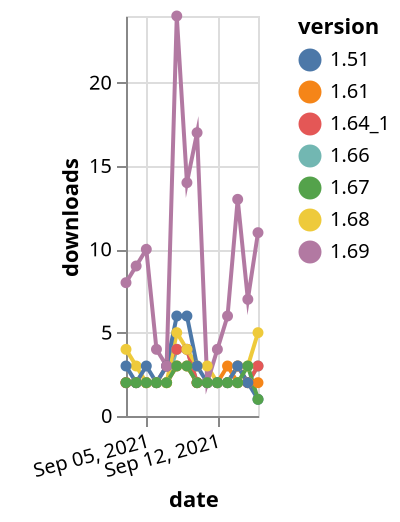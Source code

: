 {"$schema": "https://vega.github.io/schema/vega-lite/v5.json", "description": "A simple bar chart with embedded data.", "data": {"values": [{"date": "2021-09-03", "total": 2552, "delta": 2, "version": "1.66"}, {"date": "2021-09-04", "total": 2554, "delta": 2, "version": "1.66"}, {"date": "2021-09-05", "total": 2556, "delta": 2, "version": "1.66"}, {"date": "2021-09-06", "total": 2558, "delta": 2, "version": "1.66"}, {"date": "2021-09-07", "total": 2560, "delta": 2, "version": "1.66"}, {"date": "2021-09-08", "total": 2564, "delta": 4, "version": "1.66"}, {"date": "2021-09-09", "total": 2568, "delta": 4, "version": "1.66"}, {"date": "2021-09-10", "total": 2570, "delta": 2, "version": "1.66"}, {"date": "2021-09-11", "total": 2572, "delta": 2, "version": "1.66"}, {"date": "2021-09-12", "total": 2574, "delta": 2, "version": "1.66"}, {"date": "2021-09-13", "total": 2576, "delta": 2, "version": "1.66"}, {"date": "2021-09-14", "total": 2578, "delta": 2, "version": "1.66"}, {"date": "2021-09-15", "total": 2580, "delta": 2, "version": "1.66"}, {"date": "2021-09-16", "total": 2583, "delta": 3, "version": "1.66"}, {"date": "2021-09-03", "total": 3963, "delta": 2, "version": "1.61"}, {"date": "2021-09-04", "total": 3965, "delta": 2, "version": "1.61"}, {"date": "2021-09-05", "total": 3967, "delta": 2, "version": "1.61"}, {"date": "2021-09-06", "total": 3969, "delta": 2, "version": "1.61"}, {"date": "2021-09-07", "total": 3971, "delta": 2, "version": "1.61"}, {"date": "2021-09-08", "total": 3974, "delta": 3, "version": "1.61"}, {"date": "2021-09-09", "total": 3977, "delta": 3, "version": "1.61"}, {"date": "2021-09-10", "total": 3979, "delta": 2, "version": "1.61"}, {"date": "2021-09-11", "total": 3981, "delta": 2, "version": "1.61"}, {"date": "2021-09-12", "total": 3983, "delta": 2, "version": "1.61"}, {"date": "2021-09-13", "total": 3986, "delta": 3, "version": "1.61"}, {"date": "2021-09-14", "total": 3988, "delta": 2, "version": "1.61"}, {"date": "2021-09-15", "total": 3990, "delta": 2, "version": "1.61"}, {"date": "2021-09-16", "total": 3992, "delta": 2, "version": "1.61"}, {"date": "2021-09-03", "total": 2628, "delta": 2, "version": "1.64_1"}, {"date": "2021-09-04", "total": 2630, "delta": 2, "version": "1.64_1"}, {"date": "2021-09-05", "total": 2632, "delta": 2, "version": "1.64_1"}, {"date": "2021-09-06", "total": 2634, "delta": 2, "version": "1.64_1"}, {"date": "2021-09-07", "total": 2637, "delta": 3, "version": "1.64_1"}, {"date": "2021-09-08", "total": 2641, "delta": 4, "version": "1.64_1"}, {"date": "2021-09-09", "total": 2645, "delta": 4, "version": "1.64_1"}, {"date": "2021-09-10", "total": 2647, "delta": 2, "version": "1.64_1"}, {"date": "2021-09-11", "total": 2649, "delta": 2, "version": "1.64_1"}, {"date": "2021-09-12", "total": 2651, "delta": 2, "version": "1.64_1"}, {"date": "2021-09-13", "total": 2653, "delta": 2, "version": "1.64_1"}, {"date": "2021-09-14", "total": 2656, "delta": 3, "version": "1.64_1"}, {"date": "2021-09-15", "total": 2658, "delta": 2, "version": "1.64_1"}, {"date": "2021-09-16", "total": 2661, "delta": 3, "version": "1.64_1"}, {"date": "2021-09-03", "total": 2344, "delta": 4, "version": "1.68"}, {"date": "2021-09-04", "total": 2347, "delta": 3, "version": "1.68"}, {"date": "2021-09-05", "total": 2349, "delta": 2, "version": "1.68"}, {"date": "2021-09-06", "total": 2351, "delta": 2, "version": "1.68"}, {"date": "2021-09-07", "total": 2353, "delta": 2, "version": "1.68"}, {"date": "2021-09-08", "total": 2358, "delta": 5, "version": "1.68"}, {"date": "2021-09-09", "total": 2362, "delta": 4, "version": "1.68"}, {"date": "2021-09-10", "total": 2365, "delta": 3, "version": "1.68"}, {"date": "2021-09-11", "total": 2368, "delta": 3, "version": "1.68"}, {"date": "2021-09-12", "total": 2370, "delta": 2, "version": "1.68"}, {"date": "2021-09-13", "total": 2372, "delta": 2, "version": "1.68"}, {"date": "2021-09-14", "total": 2375, "delta": 3, "version": "1.68"}, {"date": "2021-09-15", "total": 2378, "delta": 3, "version": "1.68"}, {"date": "2021-09-16", "total": 2383, "delta": 5, "version": "1.68"}, {"date": "2021-09-03", "total": 5628, "delta": 3, "version": "1.51"}, {"date": "2021-09-04", "total": 5630, "delta": 2, "version": "1.51"}, {"date": "2021-09-05", "total": 5633, "delta": 3, "version": "1.51"}, {"date": "2021-09-06", "total": 5635, "delta": 2, "version": "1.51"}, {"date": "2021-09-07", "total": 5638, "delta": 3, "version": "1.51"}, {"date": "2021-09-08", "total": 5644, "delta": 6, "version": "1.51"}, {"date": "2021-09-09", "total": 5650, "delta": 6, "version": "1.51"}, {"date": "2021-09-10", "total": 5653, "delta": 3, "version": "1.51"}, {"date": "2021-09-11", "total": 5655, "delta": 2, "version": "1.51"}, {"date": "2021-09-12", "total": 5657, "delta": 2, "version": "1.51"}, {"date": "2021-09-13", "total": 5659, "delta": 2, "version": "1.51"}, {"date": "2021-09-14", "total": 5662, "delta": 3, "version": "1.51"}, {"date": "2021-09-15", "total": 5664, "delta": 2, "version": "1.51"}, {"date": "2021-09-16", "total": 5665, "delta": 1, "version": "1.51"}, {"date": "2021-09-03", "total": 2599, "delta": 8, "version": "1.69"}, {"date": "2021-09-04", "total": 2608, "delta": 9, "version": "1.69"}, {"date": "2021-09-05", "total": 2618, "delta": 10, "version": "1.69"}, {"date": "2021-09-06", "total": 2622, "delta": 4, "version": "1.69"}, {"date": "2021-09-07", "total": 2625, "delta": 3, "version": "1.69"}, {"date": "2021-09-08", "total": 2649, "delta": 24, "version": "1.69"}, {"date": "2021-09-09", "total": 2663, "delta": 14, "version": "1.69"}, {"date": "2021-09-10", "total": 2680, "delta": 17, "version": "1.69"}, {"date": "2021-09-11", "total": 2682, "delta": 2, "version": "1.69"}, {"date": "2021-09-12", "total": 2686, "delta": 4, "version": "1.69"}, {"date": "2021-09-13", "total": 2692, "delta": 6, "version": "1.69"}, {"date": "2021-09-14", "total": 2705, "delta": 13, "version": "1.69"}, {"date": "2021-09-15", "total": 2712, "delta": 7, "version": "1.69"}, {"date": "2021-09-16", "total": 2723, "delta": 11, "version": "1.69"}, {"date": "2021-09-03", "total": 1964, "delta": 2, "version": "1.67"}, {"date": "2021-09-04", "total": 1966, "delta": 2, "version": "1.67"}, {"date": "2021-09-05", "total": 1968, "delta": 2, "version": "1.67"}, {"date": "2021-09-06", "total": 1970, "delta": 2, "version": "1.67"}, {"date": "2021-09-07", "total": 1972, "delta": 2, "version": "1.67"}, {"date": "2021-09-08", "total": 1975, "delta": 3, "version": "1.67"}, {"date": "2021-09-09", "total": 1978, "delta": 3, "version": "1.67"}, {"date": "2021-09-10", "total": 1980, "delta": 2, "version": "1.67"}, {"date": "2021-09-11", "total": 1982, "delta": 2, "version": "1.67"}, {"date": "2021-09-12", "total": 1984, "delta": 2, "version": "1.67"}, {"date": "2021-09-13", "total": 1986, "delta": 2, "version": "1.67"}, {"date": "2021-09-14", "total": 1988, "delta": 2, "version": "1.67"}, {"date": "2021-09-15", "total": 1991, "delta": 3, "version": "1.67"}, {"date": "2021-09-16", "total": 1992, "delta": 1, "version": "1.67"}]}, "width": "container", "mark": {"type": "line", "point": {"filled": true}}, "encoding": {"x": {"field": "date", "type": "temporal", "timeUnit": "yearmonthdate", "title": "date", "axis": {"labelAngle": -15}}, "y": {"field": "delta", "type": "quantitative", "title": "downloads"}, "color": {"field": "version", "type": "nominal"}, "tooltip": {"field": "delta"}}}